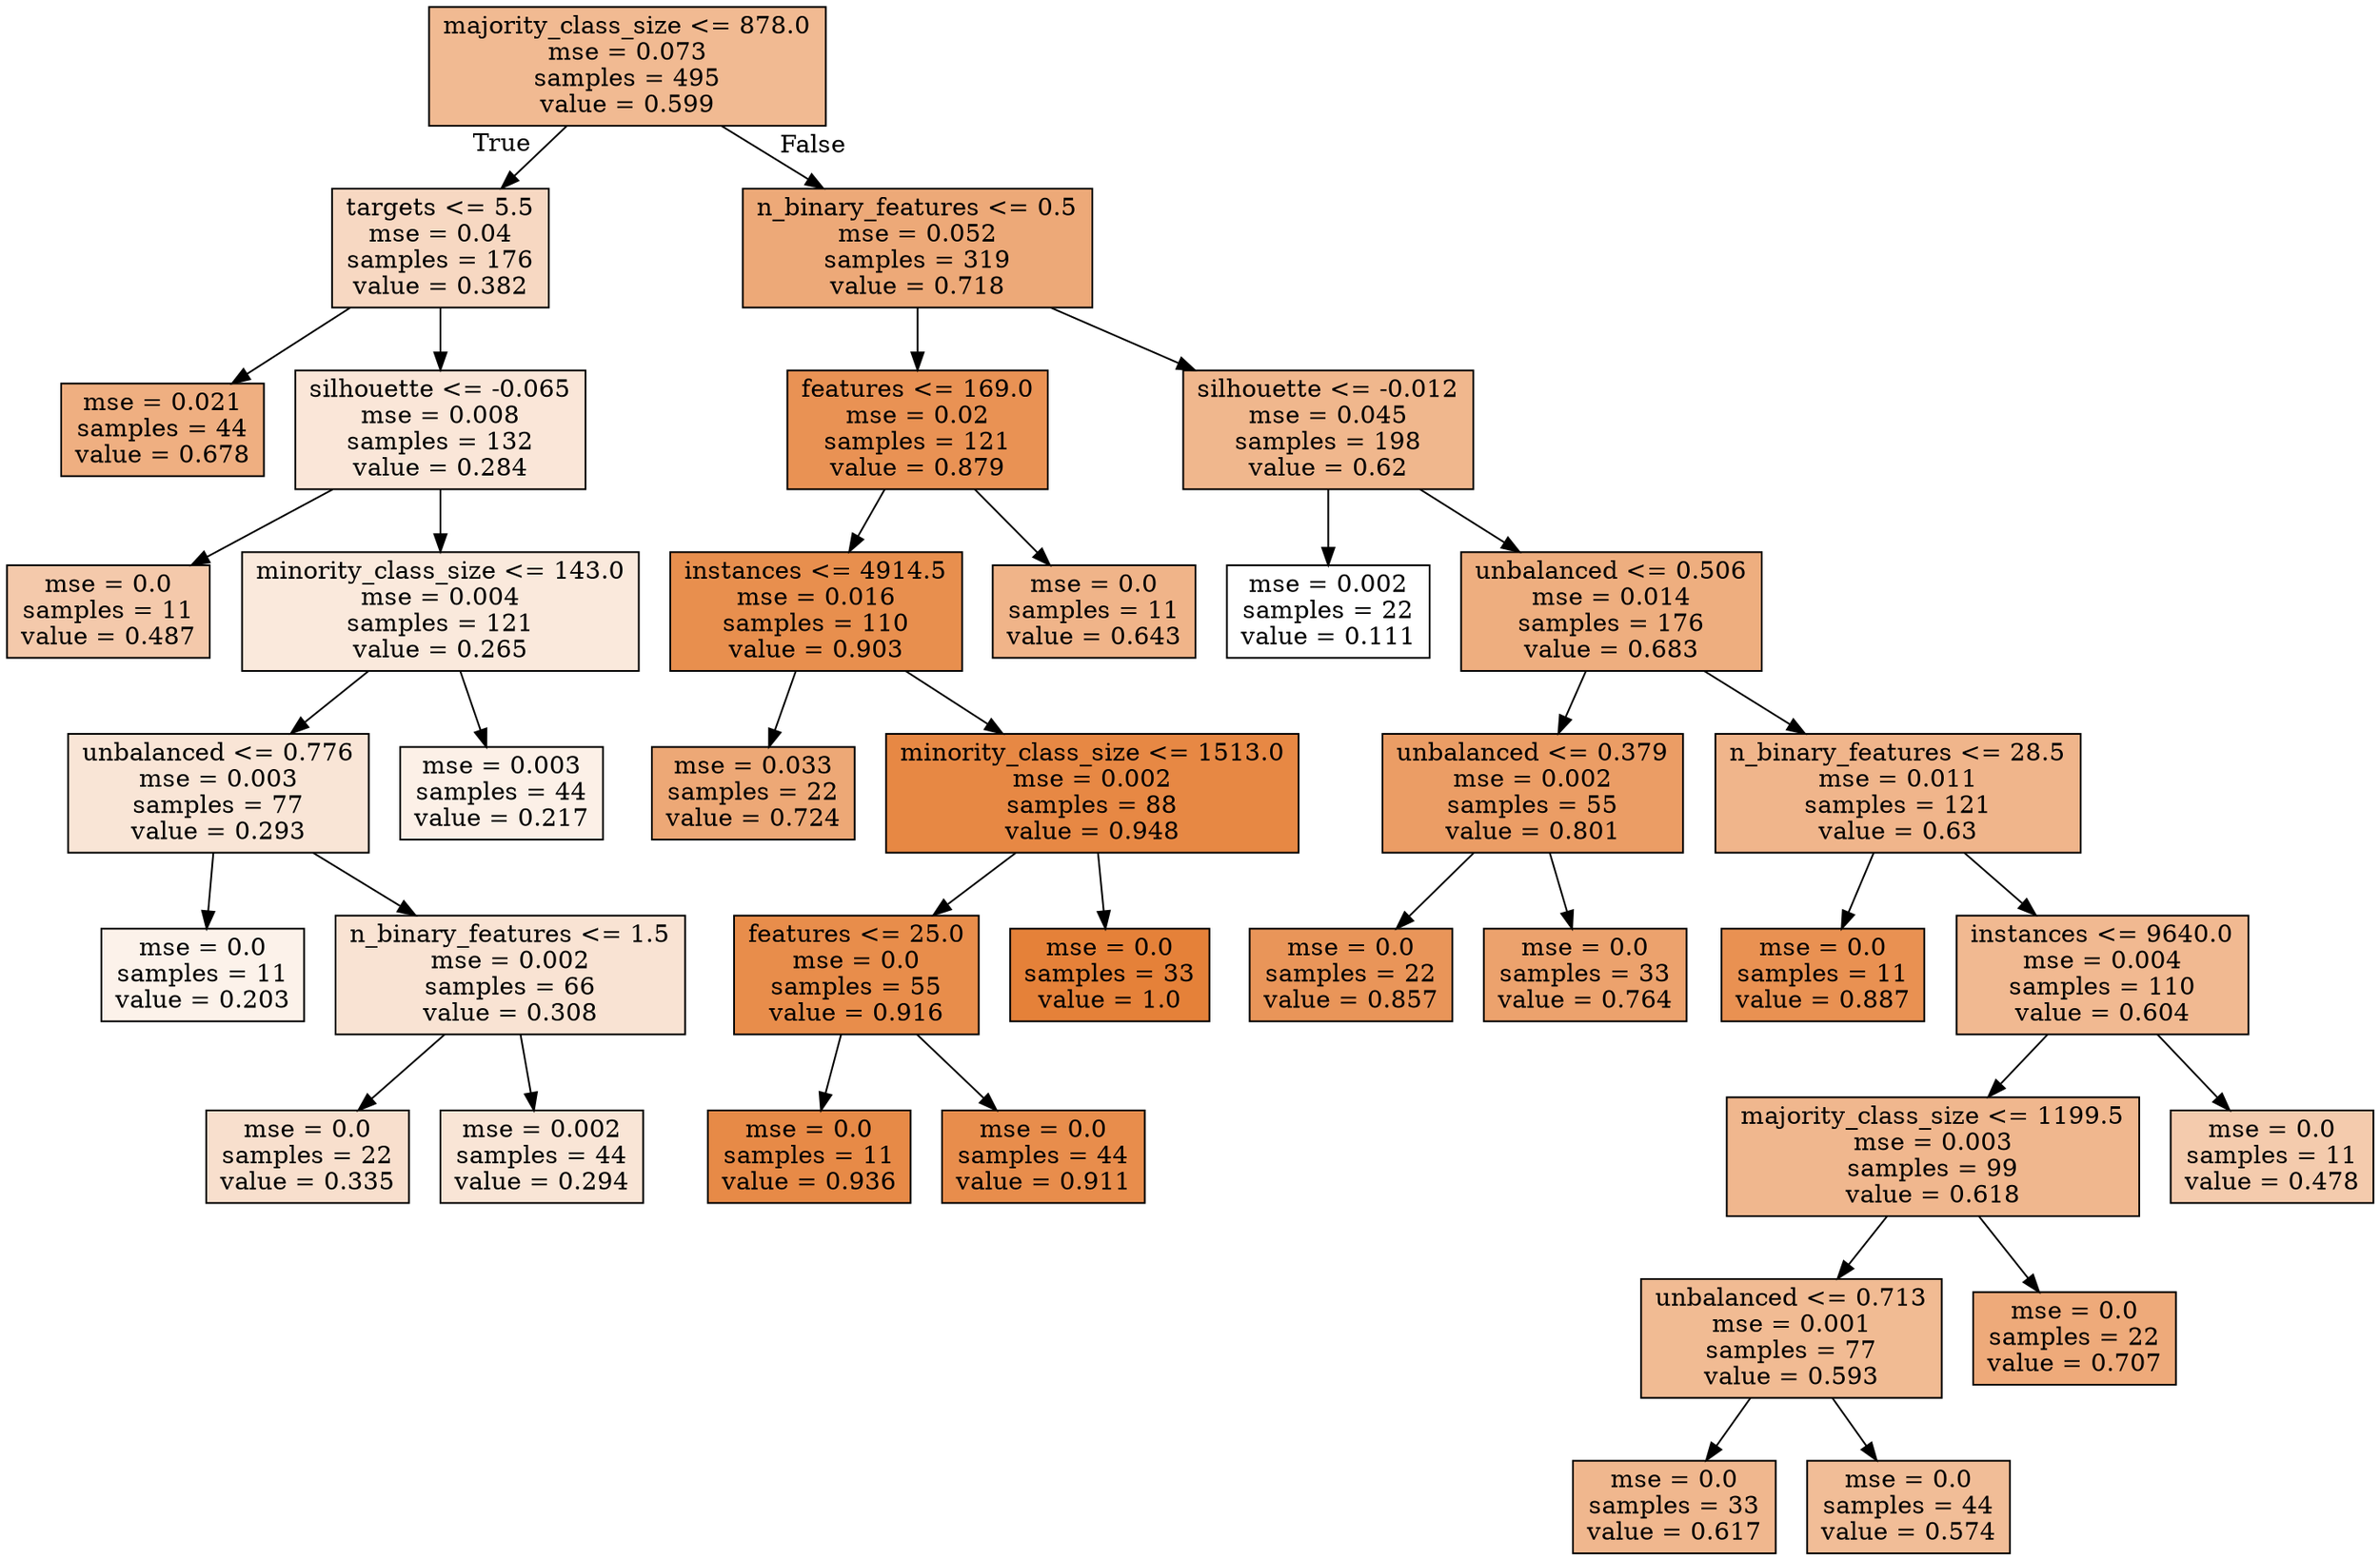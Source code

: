 digraph Tree {
node [shape=box, style="filled", color="black"] ;
0 [label="majority_class_size <= 878.0\nmse = 0.073\nsamples = 495\nvalue = 0.599", fillcolor="#e581398c"] ;
1 [label="targets <= 5.5\nmse = 0.04\nsamples = 176\nvalue = 0.382", fillcolor="#e581394e"] ;
0 -> 1 [labeldistance=2.5, labelangle=45, headlabel="True"] ;
2 [label="mse = 0.021\nsamples = 44\nvalue = 0.678", fillcolor="#e58139a2"] ;
1 -> 2 ;
3 [label="silhouette <= -0.065\nmse = 0.008\nsamples = 132\nvalue = 0.284", fillcolor="#e5813931"] ;
1 -> 3 ;
4 [label="mse = 0.0\nsamples = 11\nvalue = 0.487", fillcolor="#e581396c"] ;
3 -> 4 ;
5 [label="minority_class_size <= 143.0\nmse = 0.004\nsamples = 121\nvalue = 0.265", fillcolor="#e581392c"] ;
3 -> 5 ;
6 [label="unbalanced <= 0.776\nmse = 0.003\nsamples = 77\nvalue = 0.293", fillcolor="#e5813934"] ;
5 -> 6 ;
7 [label="mse = 0.0\nsamples = 11\nvalue = 0.203", fillcolor="#e581391a"] ;
6 -> 7 ;
8 [label="n_binary_features <= 1.5\nmse = 0.002\nsamples = 66\nvalue = 0.308", fillcolor="#e5813938"] ;
6 -> 8 ;
9 [label="mse = 0.0\nsamples = 22\nvalue = 0.335", fillcolor="#e5813940"] ;
8 -> 9 ;
10 [label="mse = 0.002\nsamples = 44\nvalue = 0.294", fillcolor="#e5813934"] ;
8 -> 10 ;
11 [label="mse = 0.003\nsamples = 44\nvalue = 0.217", fillcolor="#e581391e"] ;
5 -> 11 ;
12 [label="n_binary_features <= 0.5\nmse = 0.052\nsamples = 319\nvalue = 0.718", fillcolor="#e58139ae"] ;
0 -> 12 [labeldistance=2.5, labelangle=-45, headlabel="False"] ;
13 [label="features <= 169.0\nmse = 0.02\nsamples = 121\nvalue = 0.879", fillcolor="#e58139dc"] ;
12 -> 13 ;
14 [label="instances <= 4914.5\nmse = 0.016\nsamples = 110\nvalue = 0.903", fillcolor="#e58139e3"] ;
13 -> 14 ;
15 [label="mse = 0.033\nsamples = 22\nvalue = 0.724", fillcolor="#e58139b0"] ;
14 -> 15 ;
16 [label="minority_class_size <= 1513.0\nmse = 0.002\nsamples = 88\nvalue = 0.948", fillcolor="#e58139f0"] ;
14 -> 16 ;
17 [label="features <= 25.0\nmse = 0.0\nsamples = 55\nvalue = 0.916", fillcolor="#e58139e7"] ;
16 -> 17 ;
18 [label="mse = 0.0\nsamples = 11\nvalue = 0.936", fillcolor="#e58139ed"] ;
17 -> 18 ;
19 [label="mse = 0.0\nsamples = 44\nvalue = 0.911", fillcolor="#e58139e6"] ;
17 -> 19 ;
20 [label="mse = 0.0\nsamples = 33\nvalue = 1.0", fillcolor="#e58139ff"] ;
16 -> 20 ;
21 [label="mse = 0.0\nsamples = 11\nvalue = 0.643", fillcolor="#e5813998"] ;
13 -> 21 ;
22 [label="silhouette <= -0.012\nmse = 0.045\nsamples = 198\nvalue = 0.62", fillcolor="#e5813992"] ;
12 -> 22 ;
23 [label="mse = 0.002\nsamples = 22\nvalue = 0.111", fillcolor="#e5813900"] ;
22 -> 23 ;
24 [label="unbalanced <= 0.506\nmse = 0.014\nsamples = 176\nvalue = 0.683", fillcolor="#e58139a4"] ;
22 -> 24 ;
25 [label="unbalanced <= 0.379\nmse = 0.002\nsamples = 55\nvalue = 0.801", fillcolor="#e58139c6"] ;
24 -> 25 ;
26 [label="mse = 0.0\nsamples = 22\nvalue = 0.857", fillcolor="#e58139d6"] ;
25 -> 26 ;
27 [label="mse = 0.0\nsamples = 33\nvalue = 0.764", fillcolor="#e58139bb"] ;
25 -> 27 ;
28 [label="n_binary_features <= 28.5\nmse = 0.011\nsamples = 121\nvalue = 0.63", fillcolor="#e5813995"] ;
24 -> 28 ;
29 [label="mse = 0.0\nsamples = 11\nvalue = 0.887", fillcolor="#e58139df"] ;
28 -> 29 ;
30 [label="instances <= 9640.0\nmse = 0.004\nsamples = 110\nvalue = 0.604", fillcolor="#e581398d"] ;
28 -> 30 ;
31 [label="majority_class_size <= 1199.5\nmse = 0.003\nsamples = 99\nvalue = 0.618", fillcolor="#e5813991"] ;
30 -> 31 ;
32 [label="unbalanced <= 0.713\nmse = 0.001\nsamples = 77\nvalue = 0.593", fillcolor="#e581398a"] ;
31 -> 32 ;
33 [label="mse = 0.0\nsamples = 33\nvalue = 0.617", fillcolor="#e5813991"] ;
32 -> 33 ;
34 [label="mse = 0.0\nsamples = 44\nvalue = 0.574", fillcolor="#e5813985"] ;
32 -> 34 ;
35 [label="mse = 0.0\nsamples = 22\nvalue = 0.707", fillcolor="#e58139ab"] ;
31 -> 35 ;
36 [label="mse = 0.0\nsamples = 11\nvalue = 0.478", fillcolor="#e5813969"] ;
30 -> 36 ;
}